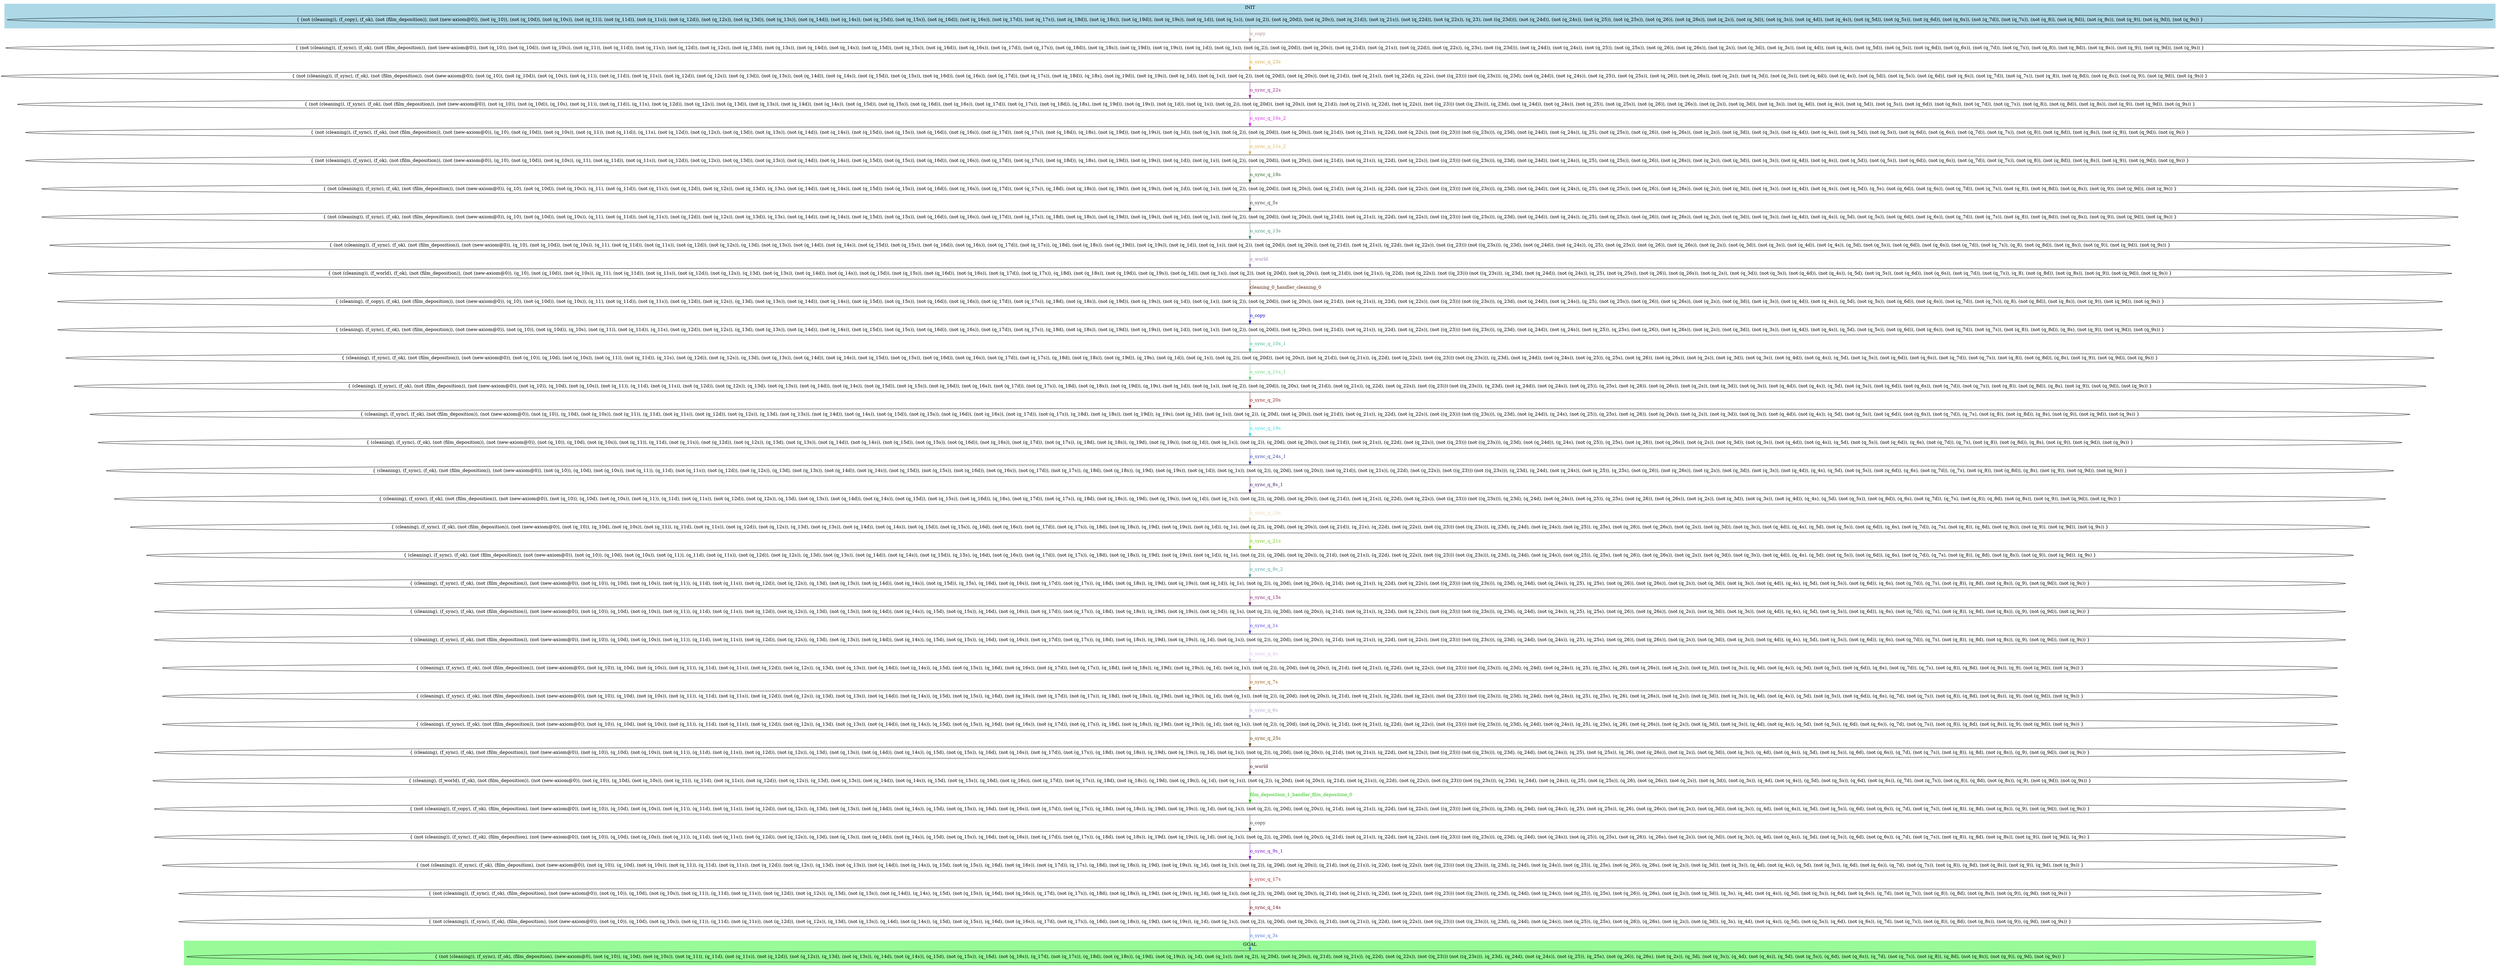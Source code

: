 digraph G {
0 [label="{ (not (cleaning)), (f_copy), (f_ok), (not (film_deposition)), (not (new-axiom@0)), (not (q_10)), (not (q_10d)), (not (q_10s)), (not (q_11)), (not (q_11d)), (not (q_11s)), (not (q_12d)), (not (q_12s)), (not (q_13d)), (not (q_13s)), (not (q_14d)), (not (q_14s)), (not (q_15d)), (not (q_15s)), (not (q_16d)), (not (q_16s)), (not (q_17d)), (not (q_17s)), (not (q_18d)), (not (q_18s)), (not (q_19d)), (not (q_19s)), (not (q_1d)), (not (q_1s)), (not (q_2)), (not (q_20d)), (not (q_20s)), (not (q_21d)), (not (q_21s)), (not (q_22d)), (not (q_22s)), (q_23), (not ((q_23d))), (not (q_24d)), (not (q_24s)), (not (q_25)), (not (q_25s)), (not (q_26)), (not (q_26s)), (not (q_2s)), (not (q_3d)), (not (q_3s)), (not (q_4d)), (not (q_4s)), (not (q_5d)), (not (q_5s)), (not (q_6d)), (not (q_6s)), (not (q_7d)), (not (q_7s)), (not (q_8)), (not (q_8d)), (not (q_8s)), (not (q_9)), (not (q_9d)), (not (q_9s)) }"];
1 [label="{ (not (cleaning)), (f_sync), (f_ok), (not (film_deposition)), (not (new-axiom@0)), (not (q_10)), (not (q_10d)), (not (q_10s)), (not (q_11)), (not (q_11d)), (not (q_11s)), (not (q_12d)), (not (q_12s)), (not (q_13d)), (not (q_13s)), (not (q_14d)), (not (q_14s)), (not (q_15d)), (not (q_15s)), (not (q_16d)), (not (q_16s)), (not (q_17d)), (not (q_17s)), (not (q_18d)), (not (q_18s)), (not (q_19d)), (not (q_19s)), (not (q_1d)), (not (q_1s)), (not (q_2)), (not (q_20d)), (not (q_20s)), (not (q_21d)), (not (q_21s)), (not (q_22d)), (not (q_22s)), (q_23s), (not ((q_23d))), (not (q_24d)), (not (q_24s)), (not (q_25)), (not (q_25s)), (not (q_26)), (not (q_26s)), (not (q_2s)), (not (q_3d)), (not (q_3s)), (not (q_4d)), (not (q_4s)), (not (q_5d)), (not (q_5s)), (not (q_6d)), (not (q_6s)), (not (q_7d)), (not (q_7s)), (not (q_8)), (not (q_8d)), (not (q_8s)), (not (q_9)), (not (q_9d)), (not (q_9s)) }"];
2 [label="{ (not (cleaning)), (f_sync), (f_ok), (not (film_deposition)), (not (new-axiom@0)), (not (q_10)), (not (q_10d)), (not (q_10s)), (not (q_11)), (not (q_11d)), (not (q_11s)), (not (q_12d)), (not (q_12s)), (not (q_13d)), (not (q_13s)), (not (q_14d)), (not (q_14s)), (not (q_15d)), (not (q_15s)), (not (q_16d)), (not (q_16s)), (not (q_17d)), (not (q_17s)), (not (q_18d)), (q_18s), (not (q_19d)), (not (q_19s)), (not (q_1d)), (not (q_1s)), (not (q_2)), (not (q_20d)), (not (q_20s)), (not (q_21d)), (not (q_21s)), (not (q_22d)), (q_22s), (not ((q_23))) (not ((q_23s))), (q_23d), (not (q_24d)), (not (q_24s)), (not (q_25)), (not (q_25s)), (not (q_26)), (not (q_26s)), (not (q_2s)), (not (q_3d)), (not (q_3s)), (not (q_4d)), (not (q_4s)), (not (q_5d)), (not (q_5s)), (not (q_6d)), (not (q_6s)), (not (q_7d)), (not (q_7s)), (not (q_8)), (not (q_8d)), (not (q_8s)), (not (q_9)), (not (q_9d)), (not (q_9s)) }"];
3 [label="{ (not (cleaning)), (f_sync), (f_ok), (not (film_deposition)), (not (new-axiom@0)), (not (q_10)), (not (q_10d)), (q_10s), (not (q_11)), (not (q_11d)), (q_11s), (not (q_12d)), (not (q_12s)), (not (q_13d)), (not (q_13s)), (not (q_14d)), (not (q_14s)), (not (q_15d)), (not (q_15s)), (not (q_16d)), (not (q_16s)), (not (q_17d)), (not (q_17s)), (not (q_18d)), (q_18s), (not (q_19d)), (not (q_19s)), (not (q_1d)), (not (q_1s)), (not (q_2)), (not (q_20d)), (not (q_20s)), (not (q_21d)), (not (q_21s)), (q_22d), (not (q_22s)), (not ((q_23))) (not ((q_23s))), (q_23d), (not (q_24d)), (not (q_24s)), (not (q_25)), (not (q_25s)), (not (q_26)), (not (q_26s)), (not (q_2s)), (not (q_3d)), (not (q_3s)), (not (q_4d)), (not (q_4s)), (not (q_5d)), (not (q_5s)), (not (q_6d)), (not (q_6s)), (not (q_7d)), (not (q_7s)), (not (q_8)), (not (q_8d)), (not (q_8s)), (not (q_9)), (not (q_9d)), (not (q_9s)) }"];
4 [label="{ (not (cleaning)), (f_sync), (f_ok), (not (film_deposition)), (not (new-axiom@0)), (q_10), (not (q_10d)), (not (q_10s)), (not (q_11)), (not (q_11d)), (q_11s), (not (q_12d)), (not (q_12s)), (not (q_13d)), (not (q_13s)), (not (q_14d)), (not (q_14s)), (not (q_15d)), (not (q_15s)), (not (q_16d)), (not (q_16s)), (not (q_17d)), (not (q_17s)), (not (q_18d)), (q_18s), (not (q_19d)), (not (q_19s)), (not (q_1d)), (not (q_1s)), (not (q_2)), (not (q_20d)), (not (q_20s)), (not (q_21d)), (not (q_21s)), (q_22d), (not (q_22s)), (not ((q_23))) (not ((q_23s))), (q_23d), (not (q_24d)), (not (q_24s)), (q_25), (not (q_25s)), (not (q_26)), (not (q_26s)), (not (q_2s)), (not (q_3d)), (not (q_3s)), (not (q_4d)), (not (q_4s)), (not (q_5d)), (not (q_5s)), (not (q_6d)), (not (q_6s)), (not (q_7d)), (not (q_7s)), (not (q_8)), (not (q_8d)), (not (q_8s)), (not (q_9)), (not (q_9d)), (not (q_9s)) }"];
5 [label="{ (not (cleaning)), (f_sync), (f_ok), (not (film_deposition)), (not (new-axiom@0)), (q_10), (not (q_10d)), (not (q_10s)), (q_11), (not (q_11d)), (not (q_11s)), (not (q_12d)), (not (q_12s)), (not (q_13d)), (not (q_13s)), (not (q_14d)), (not (q_14s)), (not (q_15d)), (not (q_15s)), (not (q_16d)), (not (q_16s)), (not (q_17d)), (not (q_17s)), (not (q_18d)), (q_18s), (not (q_19d)), (not (q_19s)), (not (q_1d)), (not (q_1s)), (not (q_2)), (not (q_20d)), (not (q_20s)), (not (q_21d)), (not (q_21s)), (q_22d), (not (q_22s)), (not ((q_23))) (not ((q_23s))), (q_23d), (not (q_24d)), (not (q_24s)), (q_25), (not (q_25s)), (not (q_26)), (not (q_26s)), (not (q_2s)), (not (q_3d)), (not (q_3s)), (not (q_4d)), (not (q_4s)), (not (q_5d)), (not (q_5s)), (not (q_6d)), (not (q_6s)), (not (q_7d)), (not (q_7s)), (not (q_8)), (not (q_8d)), (not (q_8s)), (not (q_9)), (not (q_9d)), (not (q_9s)) }"];
6 [label="{ (not (cleaning)), (f_sync), (f_ok), (not (film_deposition)), (not (new-axiom@0)), (q_10), (not (q_10d)), (not (q_10s)), (q_11), (not (q_11d)), (not (q_11s)), (not (q_12d)), (not (q_12s)), (not (q_13d)), (q_13s), (not (q_14d)), (not (q_14s)), (not (q_15d)), (not (q_15s)), (not (q_16d)), (not (q_16s)), (not (q_17d)), (not (q_17s)), (q_18d), (not (q_18s)), (not (q_19d)), (not (q_19s)), (not (q_1d)), (not (q_1s)), (not (q_2)), (not (q_20d)), (not (q_20s)), (not (q_21d)), (not (q_21s)), (q_22d), (not (q_22s)), (not ((q_23))) (not ((q_23s))), (q_23d), (not (q_24d)), (not (q_24s)), (q_25), (not (q_25s)), (not (q_26)), (not (q_26s)), (not (q_2s)), (not (q_3d)), (not (q_3s)), (not (q_4d)), (not (q_4s)), (not (q_5d)), (q_5s), (not (q_6d)), (not (q_6s)), (not (q_7d)), (not (q_7s)), (not (q_8)), (not (q_8d)), (not (q_8s)), (not (q_9)), (not (q_9d)), (not (q_9s)) }"];
7 [label="{ (not (cleaning)), (f_sync), (f_ok), (not (film_deposition)), (not (new-axiom@0)), (q_10), (not (q_10d)), (not (q_10s)), (q_11), (not (q_11d)), (not (q_11s)), (not (q_12d)), (not (q_12s)), (not (q_13d)), (q_13s), (not (q_14d)), (not (q_14s)), (not (q_15d)), (not (q_15s)), (not (q_16d)), (not (q_16s)), (not (q_17d)), (not (q_17s)), (q_18d), (not (q_18s)), (not (q_19d)), (not (q_19s)), (not (q_1d)), (not (q_1s)), (not (q_2)), (not (q_20d)), (not (q_20s)), (not (q_21d)), (not (q_21s)), (q_22d), (not (q_22s)), (not ((q_23))) (not ((q_23s))), (q_23d), (not (q_24d)), (not (q_24s)), (q_25), (not (q_25s)), (not (q_26)), (not (q_26s)), (not (q_2s)), (not (q_3d)), (not (q_3s)), (not (q_4d)), (not (q_4s)), (q_5d), (not (q_5s)), (not (q_6d)), (not (q_6s)), (not (q_7d)), (not (q_7s)), (not (q_8)), (not (q_8d)), (not (q_8s)), (not (q_9)), (not (q_9d)), (not (q_9s)) }"];
8 [label="{ (not (cleaning)), (f_sync), (f_ok), (not (film_deposition)), (not (new-axiom@0)), (q_10), (not (q_10d)), (not (q_10s)), (q_11), (not (q_11d)), (not (q_11s)), (not (q_12d)), (not (q_12s)), (q_13d), (not (q_13s)), (not (q_14d)), (not (q_14s)), (not (q_15d)), (not (q_15s)), (not (q_16d)), (not (q_16s)), (not (q_17d)), (not (q_17s)), (q_18d), (not (q_18s)), (not (q_19d)), (not (q_19s)), (not (q_1d)), (not (q_1s)), (not (q_2)), (not (q_20d)), (not (q_20s)), (not (q_21d)), (not (q_21s)), (q_22d), (not (q_22s)), (not ((q_23))) (not ((q_23s))), (q_23d), (not (q_24d)), (not (q_24s)), (q_25), (not (q_25s)), (not (q_26)), (not (q_26s)), (not (q_2s)), (not (q_3d)), (not (q_3s)), (not (q_4d)), (not (q_4s)), (q_5d), (not (q_5s)), (not (q_6d)), (not (q_6s)), (not (q_7d)), (not (q_7s)), (q_8), (not (q_8d)), (not (q_8s)), (not (q_9)), (not (q_9d)), (not (q_9s)) }"];
9 [label="{ (not (cleaning)), (f_world), (f_ok), (not (film_deposition)), (not (new-axiom@0)), (q_10), (not (q_10d)), (not (q_10s)), (q_11), (not (q_11d)), (not (q_11s)), (not (q_12d)), (not (q_12s)), (q_13d), (not (q_13s)), (not (q_14d)), (not (q_14s)), (not (q_15d)), (not (q_15s)), (not (q_16d)), (not (q_16s)), (not (q_17d)), (not (q_17s)), (q_18d), (not (q_18s)), (not (q_19d)), (not (q_19s)), (not (q_1d)), (not (q_1s)), (not (q_2)), (not (q_20d)), (not (q_20s)), (not (q_21d)), (not (q_21s)), (q_22d), (not (q_22s)), (not ((q_23))) (not ((q_23s))), (q_23d), (not (q_24d)), (not (q_24s)), (q_25), (not (q_25s)), (not (q_26)), (not (q_26s)), (not (q_2s)), (not (q_3d)), (not (q_3s)), (not (q_4d)), (not (q_4s)), (q_5d), (not (q_5s)), (not (q_6d)), (not (q_6s)), (not (q_7d)), (not (q_7s)), (q_8), (not (q_8d)), (not (q_8s)), (not (q_9)), (not (q_9d)), (not (q_9s)) }"];
10 [label="{ (cleaning), (f_copy), (f_ok), (not (film_deposition)), (not (new-axiom@0)), (q_10), (not (q_10d)), (not (q_10s)), (q_11), (not (q_11d)), (not (q_11s)), (not (q_12d)), (not (q_12s)), (q_13d), (not (q_13s)), (not (q_14d)), (not (q_14s)), (not (q_15d)), (not (q_15s)), (not (q_16d)), (not (q_16s)), (not (q_17d)), (not (q_17s)), (q_18d), (not (q_18s)), (not (q_19d)), (not (q_19s)), (not (q_1d)), (not (q_1s)), (not (q_2)), (not (q_20d)), (not (q_20s)), (not (q_21d)), (not (q_21s)), (q_22d), (not (q_22s)), (not ((q_23))) (not ((q_23s))), (q_23d), (not (q_24d)), (not (q_24s)), (q_25), (not (q_25s)), (not (q_26)), (not (q_26s)), (not (q_2s)), (not (q_3d)), (not (q_3s)), (not (q_4d)), (not (q_4s)), (q_5d), (not (q_5s)), (not (q_6d)), (not (q_6s)), (not (q_7d)), (not (q_7s)), (q_8), (not (q_8d)), (not (q_8s)), (not (q_9)), (not (q_9d)), (not (q_9s)) }"];
11 [label="{ (cleaning), (f_sync), (f_ok), (not (film_deposition)), (not (new-axiom@0)), (not (q_10)), (not (q_10d)), (q_10s), (not (q_11)), (not (q_11d)), (q_11s), (not (q_12d)), (not (q_12s)), (q_13d), (not (q_13s)), (not (q_14d)), (not (q_14s)), (not (q_15d)), (not (q_15s)), (not (q_16d)), (not (q_16s)), (not (q_17d)), (not (q_17s)), (q_18d), (not (q_18s)), (not (q_19d)), (not (q_19s)), (not (q_1d)), (not (q_1s)), (not (q_2)), (not (q_20d)), (not (q_20s)), (not (q_21d)), (not (q_21s)), (q_22d), (not (q_22s)), (not ((q_23))) (not ((q_23s))), (q_23d), (not (q_24d)), (not (q_24s)), (not (q_25)), (q_25s), (not (q_26)), (not (q_26s)), (not (q_2s)), (not (q_3d)), (not (q_3s)), (not (q_4d)), (not (q_4s)), (q_5d), (not (q_5s)), (not (q_6d)), (not (q_6s)), (not (q_7d)), (not (q_7s)), (not (q_8)), (not (q_8d)), (q_8s), (not (q_9)), (not (q_9d)), (not (q_9s)) }"];
12 [label="{ (cleaning), (f_sync), (f_ok), (not (film_deposition)), (not (new-axiom@0)), (not (q_10)), (q_10d), (not (q_10s)), (not (q_11)), (not (q_11d)), (q_11s), (not (q_12d)), (not (q_12s)), (q_13d), (not (q_13s)), (not (q_14d)), (not (q_14s)), (not (q_15d)), (not (q_15s)), (not (q_16d)), (not (q_16s)), (not (q_17d)), (not (q_17s)), (q_18d), (not (q_18s)), (not (q_19d)), (q_19s), (not (q_1d)), (not (q_1s)), (not (q_2)), (not (q_20d)), (not (q_20s)), (not (q_21d)), (not (q_21s)), (q_22d), (not (q_22s)), (not ((q_23))) (not ((q_23s))), (q_23d), (not (q_24d)), (not (q_24s)), (not (q_25)), (q_25s), (not (q_26)), (not (q_26s)), (not (q_2s)), (not (q_3d)), (not (q_3s)), (not (q_4d)), (not (q_4s)), (q_5d), (not (q_5s)), (not (q_6d)), (not (q_6s)), (not (q_7d)), (not (q_7s)), (not (q_8)), (not (q_8d)), (q_8s), (not (q_9)), (not (q_9d)), (not (q_9s)) }"];
13 [label="{ (cleaning), (f_sync), (f_ok), (not (film_deposition)), (not (new-axiom@0)), (not (q_10)), (q_10d), (not (q_10s)), (not (q_11)), (q_11d), (not (q_11s)), (not (q_12d)), (not (q_12s)), (q_13d), (not (q_13s)), (not (q_14d)), (not (q_14s)), (not (q_15d)), (not (q_15s)), (not (q_16d)), (not (q_16s)), (not (q_17d)), (not (q_17s)), (q_18d), (not (q_18s)), (not (q_19d)), (q_19s), (not (q_1d)), (not (q_1s)), (not (q_2)), (not (q_20d)), (q_20s), (not (q_21d)), (not (q_21s)), (q_22d), (not (q_22s)), (not ((q_23))) (not ((q_23s))), (q_23d), (not (q_24d)), (not (q_24s)), (not (q_25)), (q_25s), (not (q_26)), (not (q_26s)), (not (q_2s)), (not (q_3d)), (not (q_3s)), (not (q_4d)), (not (q_4s)), (q_5d), (not (q_5s)), (not (q_6d)), (not (q_6s)), (not (q_7d)), (not (q_7s)), (not (q_8)), (not (q_8d)), (q_8s), (not (q_9)), (not (q_9d)), (not (q_9s)) }"];
14 [label="{ (cleaning), (f_sync), (f_ok), (not (film_deposition)), (not (new-axiom@0)), (not (q_10)), (q_10d), (not (q_10s)), (not (q_11)), (q_11d), (not (q_11s)), (not (q_12d)), (not (q_12s)), (q_13d), (not (q_13s)), (not (q_14d)), (not (q_14s)), (not (q_15d)), (not (q_15s)), (not (q_16d)), (not (q_16s)), (not (q_17d)), (not (q_17s)), (q_18d), (not (q_18s)), (not (q_19d)), (q_19s), (not (q_1d)), (not (q_1s)), (not (q_2)), (q_20d), (not (q_20s)), (not (q_21d)), (not (q_21s)), (q_22d), (not (q_22s)), (not ((q_23))) (not ((q_23s))), (q_23d), (not (q_24d)), (q_24s), (not (q_25)), (q_25s), (not (q_26)), (not (q_26s)), (not (q_2s)), (not (q_3d)), (not (q_3s)), (not (q_4d)), (not (q_4s)), (q_5d), (not (q_5s)), (not (q_6d)), (not (q_6s)), (not (q_7d)), (q_7s), (not (q_8)), (not (q_8d)), (q_8s), (not (q_9)), (not (q_9d)), (not (q_9s)) }"];
15 [label="{ (cleaning), (f_sync), (f_ok), (not (film_deposition)), (not (new-axiom@0)), (not (q_10)), (q_10d), (not (q_10s)), (not (q_11)), (q_11d), (not (q_11s)), (not (q_12d)), (not (q_12s)), (q_13d), (not (q_13s)), (not (q_14d)), (not (q_14s)), (not (q_15d)), (not (q_15s)), (not (q_16d)), (not (q_16s)), (not (q_17d)), (not (q_17s)), (q_18d), (not (q_18s)), (q_19d), (not (q_19s)), (not (q_1d)), (not (q_1s)), (not (q_2)), (q_20d), (not (q_20s)), (not (q_21d)), (not (q_21s)), (q_22d), (not (q_22s)), (not ((q_23))) (not ((q_23s))), (q_23d), (not (q_24d)), (q_24s), (not (q_25)), (q_25s), (not (q_26)), (not (q_26s)), (not (q_2s)), (not (q_3d)), (not (q_3s)), (not (q_4d)), (not (q_4s)), (q_5d), (not (q_5s)), (not (q_6d)), (q_6s), (not (q_7d)), (q_7s), (not (q_8)), (not (q_8d)), (q_8s), (not (q_9)), (not (q_9d)), (not (q_9s)) }"];
16 [label="{ (cleaning), (f_sync), (f_ok), (not (film_deposition)), (not (new-axiom@0)), (not (q_10)), (q_10d), (not (q_10s)), (not (q_11)), (q_11d), (not (q_11s)), (not (q_12d)), (not (q_12s)), (q_13d), (not (q_13s)), (not (q_14d)), (not (q_14s)), (not (q_15d)), (not (q_15s)), (not (q_16d)), (not (q_16s)), (not (q_17d)), (not (q_17s)), (q_18d), (not (q_18s)), (q_19d), (not (q_19s)), (not (q_1d)), (not (q_1s)), (not (q_2)), (q_20d), (not (q_20s)), (not (q_21d)), (not (q_21s)), (q_22d), (not (q_22s)), (not ((q_23))) (not ((q_23s))), (q_23d), (q_24d), (not (q_24s)), (not (q_25)), (q_25s), (not (q_26)), (not (q_26s)), (not (q_2s)), (not (q_3d)), (not (q_3s)), (not (q_4d)), (q_4s), (q_5d), (not (q_5s)), (not (q_6d)), (q_6s), (not (q_7d)), (q_7s), (not (q_8)), (not (q_8d)), (q_8s), (not (q_9)), (not (q_9d)), (not (q_9s)) }"];
17 [label="{ (cleaning), (f_sync), (f_ok), (not (film_deposition)), (not (new-axiom@0)), (not (q_10)), (q_10d), (not (q_10s)), (not (q_11)), (q_11d), (not (q_11s)), (not (q_12d)), (not (q_12s)), (q_13d), (not (q_13s)), (not (q_14d)), (not (q_14s)), (not (q_15d)), (not (q_15s)), (not (q_16d)), (q_16s), (not (q_17d)), (not (q_17s)), (q_18d), (not (q_18s)), (q_19d), (not (q_19s)), (not (q_1d)), (not (q_1s)), (not (q_2)), (q_20d), (not (q_20s)), (not (q_21d)), (not (q_21s)), (q_22d), (not (q_22s)), (not ((q_23))) (not ((q_23s))), (q_23d), (q_24d), (not (q_24s)), (not (q_25)), (q_25s), (not (q_26)), (not (q_26s)), (not (q_2s)), (not (q_3d)), (not (q_3s)), (not (q_4d)), (q_4s), (q_5d), (not (q_5s)), (not (q_6d)), (q_6s), (not (q_7d)), (q_7s), (not (q_8)), (q_8d), (not (q_8s)), (not (q_9)), (not (q_9d)), (not (q_9s)) }"];
18 [label="{ (cleaning), (f_sync), (f_ok), (not (film_deposition)), (not (new-axiom@0)), (not (q_10)), (q_10d), (not (q_10s)), (not (q_11)), (q_11d), (not (q_11s)), (not (q_12d)), (not (q_12s)), (q_13d), (not (q_13s)), (not (q_14d)), (not (q_14s)), (not (q_15d)), (not (q_15s)), (q_16d), (not (q_16s)), (not (q_17d)), (not (q_17s)), (q_18d), (not (q_18s)), (q_19d), (not (q_19s)), (not (q_1d)), (q_1s), (not (q_2)), (q_20d), (not (q_20s)), (not (q_21d)), (q_21s), (q_22d), (not (q_22s)), (not ((q_23))) (not ((q_23s))), (q_23d), (q_24d), (not (q_24s)), (not (q_25)), (q_25s), (not (q_26)), (not (q_26s)), (not (q_2s)), (not (q_3d)), (not (q_3s)), (not (q_4d)), (q_4s), (q_5d), (not (q_5s)), (not (q_6d)), (q_6s), (not (q_7d)), (q_7s), (not (q_8)), (q_8d), (not (q_8s)), (not (q_9)), (not (q_9d)), (not (q_9s)) }"];
19 [label="{ (cleaning), (f_sync), (f_ok), (not (film_deposition)), (not (new-axiom@0)), (not (q_10)), (q_10d), (not (q_10s)), (not (q_11)), (q_11d), (not (q_11s)), (not (q_12d)), (not (q_12s)), (q_13d), (not (q_13s)), (not (q_14d)), (not (q_14s)), (not (q_15d)), (q_15s), (q_16d), (not (q_16s)), (not (q_17d)), (not (q_17s)), (q_18d), (not (q_18s)), (q_19d), (not (q_19s)), (not (q_1d)), (q_1s), (not (q_2)), (q_20d), (not (q_20s)), (q_21d), (not (q_21s)), (q_22d), (not (q_22s)), (not ((q_23))) (not ((q_23s))), (q_23d), (q_24d), (not (q_24s)), (not (q_25)), (q_25s), (not (q_26)), (not (q_26s)), (not (q_2s)), (not (q_3d)), (not (q_3s)), (not (q_4d)), (q_4s), (q_5d), (not (q_5s)), (not (q_6d)), (q_6s), (not (q_7d)), (q_7s), (not (q_8)), (q_8d), (not (q_8s)), (not (q_9)), (not (q_9d)), (q_9s) }"];
20 [label="{ (cleaning), (f_sync), (f_ok), (not (film_deposition)), (not (new-axiom@0)), (not (q_10)), (q_10d), (not (q_10s)), (not (q_11)), (q_11d), (not (q_11s)), (not (q_12d)), (not (q_12s)), (q_13d), (not (q_13s)), (not (q_14d)), (not (q_14s)), (not (q_15d)), (q_15s), (q_16d), (not (q_16s)), (not (q_17d)), (not (q_17s)), (q_18d), (not (q_18s)), (q_19d), (not (q_19s)), (not (q_1d)), (q_1s), (not (q_2)), (q_20d), (not (q_20s)), (q_21d), (not (q_21s)), (q_22d), (not (q_22s)), (not ((q_23))) (not ((q_23s))), (q_23d), (q_24d), (not (q_24s)), (q_25), (q_25s), (not (q_26)), (not (q_26s)), (not (q_2s)), (not (q_3d)), (not (q_3s)), (not (q_4d)), (q_4s), (q_5d), (not (q_5s)), (not (q_6d)), (q_6s), (not (q_7d)), (q_7s), (not (q_8)), (q_8d), (not (q_8s)), (q_9), (not (q_9d)), (not (q_9s)) }"];
21 [label="{ (cleaning), (f_sync), (f_ok), (not (film_deposition)), (not (new-axiom@0)), (not (q_10)), (q_10d), (not (q_10s)), (not (q_11)), (q_11d), (not (q_11s)), (not (q_12d)), (not (q_12s)), (q_13d), (not (q_13s)), (not (q_14d)), (not (q_14s)), (q_15d), (not (q_15s)), (q_16d), (not (q_16s)), (not (q_17d)), (not (q_17s)), (q_18d), (not (q_18s)), (q_19d), (not (q_19s)), (not (q_1d)), (q_1s), (not (q_2)), (q_20d), (not (q_20s)), (q_21d), (not (q_21s)), (q_22d), (not (q_22s)), (not ((q_23))) (not ((q_23s))), (q_23d), (q_24d), (not (q_24s)), (q_25), (q_25s), (not (q_26)), (not (q_26s)), (not (q_2s)), (not (q_3d)), (not (q_3s)), (not (q_4d)), (q_4s), (q_5d), (not (q_5s)), (not (q_6d)), (q_6s), (not (q_7d)), (q_7s), (not (q_8)), (q_8d), (not (q_8s)), (q_9), (not (q_9d)), (not (q_9s)) }"];
22 [label="{ (cleaning), (f_sync), (f_ok), (not (film_deposition)), (not (new-axiom@0)), (not (q_10)), (q_10d), (not (q_10s)), (not (q_11)), (q_11d), (not (q_11s)), (not (q_12d)), (not (q_12s)), (q_13d), (not (q_13s)), (not (q_14d)), (not (q_14s)), (q_15d), (not (q_15s)), (q_16d), (not (q_16s)), (not (q_17d)), (not (q_17s)), (q_18d), (not (q_18s)), (q_19d), (not (q_19s)), (q_1d), (not (q_1s)), (not (q_2)), (q_20d), (not (q_20s)), (q_21d), (not (q_21s)), (q_22d), (not (q_22s)), (not ((q_23))) (not ((q_23s))), (q_23d), (q_24d), (not (q_24s)), (q_25), (q_25s), (not (q_26)), (not (q_26s)), (not (q_2s)), (not (q_3d)), (not (q_3s)), (not (q_4d)), (q_4s), (q_5d), (not (q_5s)), (not (q_6d)), (q_6s), (not (q_7d)), (q_7s), (not (q_8)), (q_8d), (not (q_8s)), (q_9), (not (q_9d)), (not (q_9s)) }"];
23 [label="{ (cleaning), (f_sync), (f_ok), (not (film_deposition)), (not (new-axiom@0)), (not (q_10)), (q_10d), (not (q_10s)), (not (q_11)), (q_11d), (not (q_11s)), (not (q_12d)), (not (q_12s)), (q_13d), (not (q_13s)), (not (q_14d)), (not (q_14s)), (q_15d), (not (q_15s)), (q_16d), (not (q_16s)), (not (q_17d)), (not (q_17s)), (q_18d), (not (q_18s)), (q_19d), (not (q_19s)), (q_1d), (not (q_1s)), (not (q_2)), (q_20d), (not (q_20s)), (q_21d), (not (q_21s)), (q_22d), (not (q_22s)), (not ((q_23))) (not ((q_23s))), (q_23d), (q_24d), (not (q_24s)), (q_25), (q_25s), (q_26), (not (q_26s)), (not (q_2s)), (not (q_3d)), (not (q_3s)), (q_4d), (not (q_4s)), (q_5d), (not (q_5s)), (not (q_6d)), (q_6s), (not (q_7d)), (q_7s), (not (q_8)), (q_8d), (not (q_8s)), (q_9), (not (q_9d)), (not (q_9s)) }"];
24 [label="{ (cleaning), (f_sync), (f_ok), (not (film_deposition)), (not (new-axiom@0)), (not (q_10)), (q_10d), (not (q_10s)), (not (q_11)), (q_11d), (not (q_11s)), (not (q_12d)), (not (q_12s)), (q_13d), (not (q_13s)), (not (q_14d)), (not (q_14s)), (q_15d), (not (q_15s)), (q_16d), (not (q_16s)), (not (q_17d)), (not (q_17s)), (q_18d), (not (q_18s)), (q_19d), (not (q_19s)), (q_1d), (not (q_1s)), (not (q_2)), (q_20d), (not (q_20s)), (q_21d), (not (q_21s)), (q_22d), (not (q_22s)), (not ((q_23))) (not ((q_23s))), (q_23d), (q_24d), (not (q_24s)), (q_25), (q_25s), (q_26), (not (q_26s)), (not (q_2s)), (not (q_3d)), (not (q_3s)), (q_4d), (not (q_4s)), (q_5d), (not (q_5s)), (not (q_6d)), (q_6s), (q_7d), (not (q_7s)), (not (q_8)), (q_8d), (not (q_8s)), (q_9), (not (q_9d)), (not (q_9s)) }"];
25 [label="{ (cleaning), (f_sync), (f_ok), (not (film_deposition)), (not (new-axiom@0)), (not (q_10)), (q_10d), (not (q_10s)), (not (q_11)), (q_11d), (not (q_11s)), (not (q_12d)), (not (q_12s)), (q_13d), (not (q_13s)), (not (q_14d)), (not (q_14s)), (q_15d), (not (q_15s)), (q_16d), (not (q_16s)), (not (q_17d)), (not (q_17s)), (q_18d), (not (q_18s)), (q_19d), (not (q_19s)), (q_1d), (not (q_1s)), (not (q_2)), (q_20d), (not (q_20s)), (q_21d), (not (q_21s)), (q_22d), (not (q_22s)), (not ((q_23))) (not ((q_23s))), (q_23d), (q_24d), (not (q_24s)), (q_25), (q_25s), (q_26), (not (q_26s)), (not (q_2s)), (not (q_3d)), (not (q_3s)), (q_4d), (not (q_4s)), (q_5d), (not (q_5s)), (q_6d), (not (q_6s)), (q_7d), (not (q_7s)), (not (q_8)), (q_8d), (not (q_8s)), (q_9), (not (q_9d)), (not (q_9s)) }"];
26 [label="{ (cleaning), (f_sync), (f_ok), (not (film_deposition)), (not (new-axiom@0)), (not (q_10)), (q_10d), (not (q_10s)), (not (q_11)), (q_11d), (not (q_11s)), (not (q_12d)), (not (q_12s)), (q_13d), (not (q_13s)), (not (q_14d)), (not (q_14s)), (q_15d), (not (q_15s)), (q_16d), (not (q_16s)), (not (q_17d)), (not (q_17s)), (q_18d), (not (q_18s)), (q_19d), (not (q_19s)), (q_1d), (not (q_1s)), (not (q_2)), (q_20d), (not (q_20s)), (q_21d), (not (q_21s)), (q_22d), (not (q_22s)), (not ((q_23))) (not ((q_23s))), (q_23d), (q_24d), (not (q_24s)), (q_25), (not (q_25s)), (q_26), (not (q_26s)), (not (q_2s)), (not (q_3d)), (not (q_3s)), (q_4d), (not (q_4s)), (q_5d), (not (q_5s)), (q_6d), (not (q_6s)), (q_7d), (not (q_7s)), (not (q_8)), (q_8d), (not (q_8s)), (q_9), (not (q_9d)), (not (q_9s)) }"];
27 [label="{ (cleaning), (f_world), (f_ok), (not (film_deposition)), (not (new-axiom@0)), (not (q_10)), (q_10d), (not (q_10s)), (not (q_11)), (q_11d), (not (q_11s)), (not (q_12d)), (not (q_12s)), (q_13d), (not (q_13s)), (not (q_14d)), (not (q_14s)), (q_15d), (not (q_15s)), (q_16d), (not (q_16s)), (not (q_17d)), (not (q_17s)), (q_18d), (not (q_18s)), (q_19d), (not (q_19s)), (q_1d), (not (q_1s)), (not (q_2)), (q_20d), (not (q_20s)), (q_21d), (not (q_21s)), (q_22d), (not (q_22s)), (not ((q_23))) (not ((q_23s))), (q_23d), (q_24d), (not (q_24s)), (q_25), (not (q_25s)), (q_26), (not (q_26s)), (not (q_2s)), (not (q_3d)), (not (q_3s)), (q_4d), (not (q_4s)), (q_5d), (not (q_5s)), (q_6d), (not (q_6s)), (q_7d), (not (q_7s)), (not (q_8)), (q_8d), (not (q_8s)), (q_9), (not (q_9d)), (not (q_9s)) }"];
28 [label="{ (not (cleaning)), (f_copy), (f_ok), (film_deposition), (not (new-axiom@0)), (not (q_10)), (q_10d), (not (q_10s)), (not (q_11)), (q_11d), (not (q_11s)), (not (q_12d)), (not (q_12s)), (q_13d), (not (q_13s)), (not (q_14d)), (not (q_14s)), (q_15d), (not (q_15s)), (q_16d), (not (q_16s)), (not (q_17d)), (not (q_17s)), (q_18d), (not (q_18s)), (q_19d), (not (q_19s)), (q_1d), (not (q_1s)), (not (q_2)), (q_20d), (not (q_20s)), (q_21d), (not (q_21s)), (q_22d), (not (q_22s)), (not ((q_23))) (not ((q_23s))), (q_23d), (q_24d), (not (q_24s)), (q_25), (not (q_25s)), (q_26), (not (q_26s)), (not (q_2s)), (not (q_3d)), (not (q_3s)), (q_4d), (not (q_4s)), (q_5d), (not (q_5s)), (q_6d), (not (q_6s)), (q_7d), (not (q_7s)), (not (q_8)), (q_8d), (not (q_8s)), (q_9), (not (q_9d)), (not (q_9s)) }"];
29 [label="{ (not (cleaning)), (f_sync), (f_ok), (film_deposition), (not (new-axiom@0)), (not (q_10)), (q_10d), (not (q_10s)), (not (q_11)), (q_11d), (not (q_11s)), (not (q_12d)), (not (q_12s)), (q_13d), (not (q_13s)), (not (q_14d)), (not (q_14s)), (q_15d), (not (q_15s)), (q_16d), (not (q_16s)), (not (q_17d)), (not (q_17s)), (q_18d), (not (q_18s)), (q_19d), (not (q_19s)), (q_1d), (not (q_1s)), (not (q_2)), (q_20d), (not (q_20s)), (q_21d), (not (q_21s)), (q_22d), (not (q_22s)), (not ((q_23))) (not ((q_23s))), (q_23d), (q_24d), (not (q_24s)), (not (q_25)), (q_25s), (not (q_26)), (q_26s), (not (q_2s)), (not (q_3d)), (not (q_3s)), (q_4d), (not (q_4s)), (q_5d), (not (q_5s)), (q_6d), (not (q_6s)), (q_7d), (not (q_7s)), (not (q_8)), (q_8d), (not (q_8s)), (not (q_9)), (not (q_9d)), (q_9s) }"];
30 [label="{ (not (cleaning)), (f_sync), (f_ok), (film_deposition), (not (new-axiom@0)), (not (q_10)), (q_10d), (not (q_10s)), (not (q_11)), (q_11d), (not (q_11s)), (not (q_12d)), (not (q_12s)), (q_13d), (not (q_13s)), (not (q_14d)), (not (q_14s)), (q_15d), (not (q_15s)), (q_16d), (not (q_16s)), (not (q_17d)), (q_17s), (q_18d), (not (q_18s)), (q_19d), (not (q_19s)), (q_1d), (not (q_1s)), (not (q_2)), (q_20d), (not (q_20s)), (q_21d), (not (q_21s)), (q_22d), (not (q_22s)), (not ((q_23))) (not ((q_23s))), (q_23d), (q_24d), (not (q_24s)), (not (q_25)), (q_25s), (not (q_26)), (q_26s), (not (q_2s)), (not (q_3d)), (not (q_3s)), (q_4d), (not (q_4s)), (q_5d), (not (q_5s)), (q_6d), (not (q_6s)), (q_7d), (not (q_7s)), (not (q_8)), (q_8d), (not (q_8s)), (not (q_9)), (q_9d), (not (q_9s)) }"];
31 [label="{ (not (cleaning)), (f_sync), (f_ok), (film_deposition), (not (new-axiom@0)), (not (q_10)), (q_10d), (not (q_10s)), (not (q_11)), (q_11d), (not (q_11s)), (not (q_12d)), (not (q_12s)), (q_13d), (not (q_13s)), (not (q_14d)), (q_14s), (q_15d), (not (q_15s)), (q_16d), (not (q_16s)), (q_17d), (not (q_17s)), (q_18d), (not (q_18s)), (q_19d), (not (q_19s)), (q_1d), (not (q_1s)), (not (q_2)), (q_20d), (not (q_20s)), (q_21d), (not (q_21s)), (q_22d), (not (q_22s)), (not ((q_23))) (not ((q_23s))), (q_23d), (q_24d), (not (q_24s)), (not (q_25)), (q_25s), (not (q_26)), (q_26s), (not (q_2s)), (not (q_3d)), (q_3s), (q_4d), (not (q_4s)), (q_5d), (not (q_5s)), (q_6d), (not (q_6s)), (q_7d), (not (q_7s)), (not (q_8)), (q_8d), (not (q_8s)), (not (q_9)), (q_9d), (not (q_9s)) }"];
32 [label="{ (not (cleaning)), (f_sync), (f_ok), (film_deposition), (not (new-axiom@0)), (not (q_10)), (q_10d), (not (q_10s)), (not (q_11)), (q_11d), (not (q_11s)), (not (q_12d)), (not (q_12s)), (q_13d), (not (q_13s)), (q_14d), (not (q_14s)), (q_15d), (not (q_15s)), (q_16d), (not (q_16s)), (q_17d), (not (q_17s)), (q_18d), (not (q_18s)), (q_19d), (not (q_19s)), (q_1d), (not (q_1s)), (not (q_2)), (q_20d), (not (q_20s)), (q_21d), (not (q_21s)), (q_22d), (not (q_22s)), (not ((q_23))) (not ((q_23s))), (q_23d), (q_24d), (not (q_24s)), (not (q_25)), (q_25s), (not (q_26)), (q_26s), (not (q_2s)), (not (q_3d)), (q_3s), (q_4d), (not (q_4s)), (q_5d), (not (q_5s)), (q_6d), (not (q_6s)), (q_7d), (not (q_7s)), (not (q_8)), (q_8d), (not (q_8s)), (not (q_9)), (q_9d), (not (q_9s)) }"];
33 [label="{ (not (cleaning)), (f_sync), (f_ok), (film_deposition), (new-axiom@0), (not (q_10)), (q_10d), (not (q_10s)), (not (q_11)), (q_11d), (not (q_11s)), (not (q_12d)), (not (q_12s)), (q_13d), (not (q_13s)), (q_14d), (not (q_14s)), (q_15d), (not (q_15s)), (q_16d), (not (q_16s)), (q_17d), (not (q_17s)), (q_18d), (not (q_18s)), (q_19d), (not (q_19s)), (q_1d), (not (q_1s)), (not (q_2)), (q_20d), (not (q_20s)), (q_21d), (not (q_21s)), (q_22d), (not (q_22s)), (not ((q_23))) (not ((q_23s))), (q_23d), (q_24d), (not (q_24s)), (not (q_25)), (q_25s), (not (q_26)), (q_26s), (not (q_2s)), (q_3d), (not (q_3s)), (q_4d), (not (q_4s)), (q_5d), (not (q_5s)), (q_6d), (not (q_6s)), (q_7d), (not (q_7s)), (not (q_8)), (q_8d), (not (q_8s)), (not (q_9)), (q_9d), (not (q_9s)) }"];
0 -> 1 [label="o_copy", color="#A88E86", fontcolor="#A88E86"];
1 -> 2 [label="o_sync_q_23s", color="#D6A335", fontcolor="#D6A335"];
2 -> 3 [label="o_sync_q_22s", color="#98218F", fontcolor="#98218F"];
3 -> 4 [label="o_sync_q_10s_2", color="#D925E7", fontcolor="#D925E7"];
4 -> 5 [label="o_sync_q_11s_2", color="#DAB055", fontcolor="#DAB055"];
5 -> 6 [label="o_sync_q_18s", color="#2E6225", fontcolor="#2E6225"];
6 -> 7 [label="o_sync_q_5s", color="#38373B", fontcolor="#38373B"];
7 -> 8 [label="o_sync_q_13s", color="#488C81", fontcolor="#488C81"];
8 -> 9 [label="o_world", color="#9B7DB2", fontcolor="#9B7DB2"];
9 -> 10 [label="cleaning_0_handler_cleaning_0", color="#57210C", fontcolor="#57210C"];
10 -> 11 [label="o_copy", color="#1511BB", fontcolor="#1511BB"];
11 -> 12 [label="o_sync_q_10s_1", color="#3BB987", fontcolor="#3BB987"];
12 -> 13 [label="o_sync_q_11s_1", color="#61D375", fontcolor="#61D375"];
13 -> 14 [label="o_sync_q_20s", color="#8B241D", fontcolor="#8B241D"];
14 -> 15 [label="o_sync_q_19s", color="#32D8E0", fontcolor="#32D8E0"];
15 -> 16 [label="o_sync_q_24s_1", color="#3344AB", fontcolor="#3344AB"];
16 -> 17 [label="o_sync_q_8s_1", color="#442067", fontcolor="#442067"];
17 -> 18 [label="o_sync_q_16s", color="#E5D7AE", fontcolor="#E5D7AE"];
18 -> 19 [label="o_sync_q_21s", color="#6ECD0A", fontcolor="#6ECD0A"];
19 -> 20 [label="o_sync_q_9s_2", color="#4FA5A7", fontcolor="#4FA5A7"];
20 -> 21 [label="o_sync_q_15s", color="#851F6E", fontcolor="#851F6E"];
21 -> 22 [label="o_sync_q_1s", color="#5647E7", fontcolor="#5647E7"];
22 -> 23 [label="o_sync_q_4s", color="#D2BCED", fontcolor="#D2BCED"];
23 -> 24 [label="o_sync_q_7s", color="#9B5C14", fontcolor="#9B5C14"];
24 -> 25 [label="o_sync_q_6s", color="#AF9FCA", fontcolor="#AF9FCA"];
25 -> 26 [label="o_sync_q_25s", color="#664614", fontcolor="#664614"];
26 -> 27 [label="o_world", color="#431831", fontcolor="#431831"];
27 -> 28 [label="film_deposition_1_handler_film_deposition_0", color="#1EC107", fontcolor="#1EC107"];
28 -> 29 [label="o_copy", color="#374038", fontcolor="#374038"];
29 -> 30 [label="o_sync_q_9s_1", color="#780BD2", fontcolor="#780BD2"];
30 -> 31 [label="o_sync_q_17s", color="#A8272B", fontcolor="#A8272B"];
31 -> 32 [label="o_sync_q_14s", color="#710B1C", fontcolor="#710B1C"];
32 -> 33 [label="o_sync_q_3s", color="#486ED7", fontcolor="#486ED7"];
subgraph cluster_goal_33 {
style=filled;
color=palegreen;
33;
label="GOAL";
}
subgraph cluster_init {
style=filled;
color=lightblue;
0;
label="INIT";
}
}
